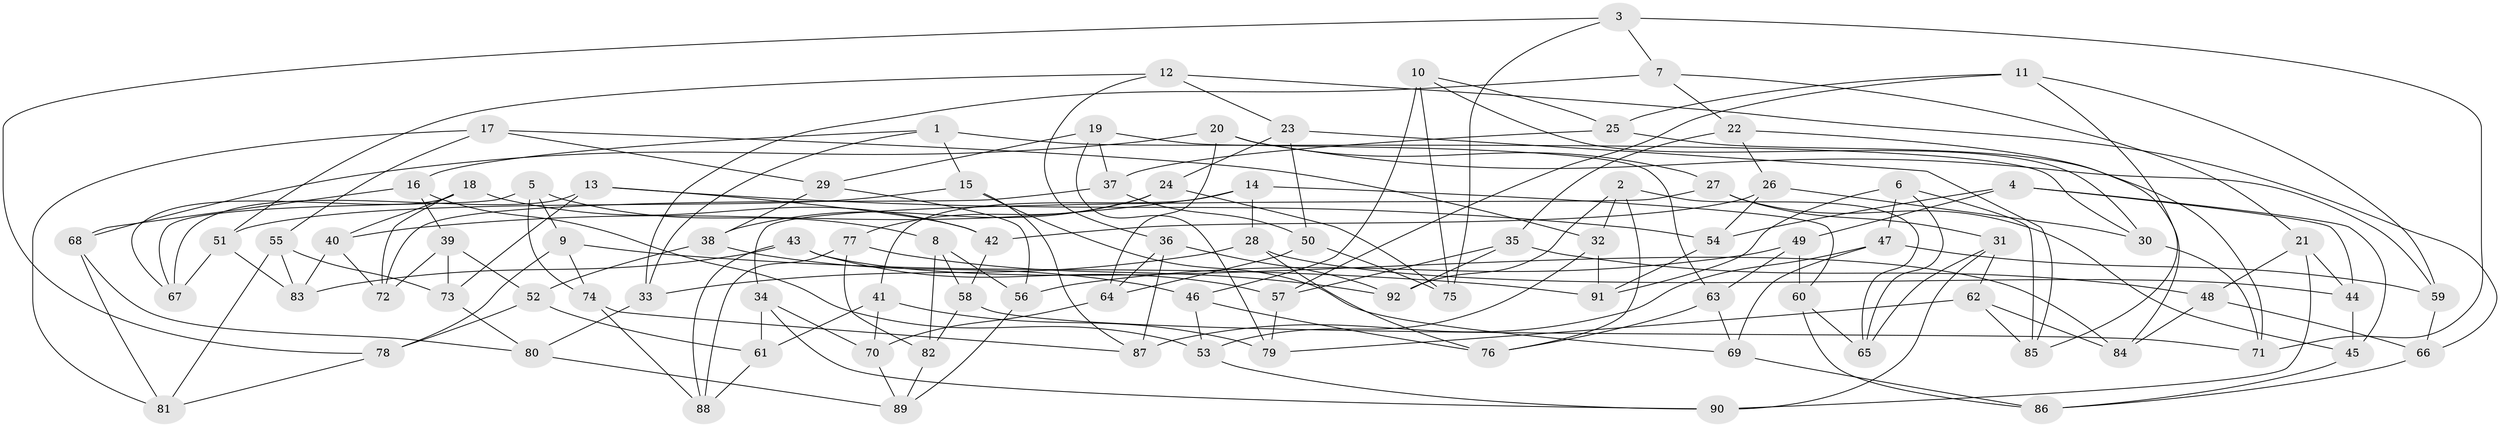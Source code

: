 // coarse degree distribution, {11: 0.01818181818181818, 4: 0.5454545454545454, 6: 0.2909090909090909, 9: 0.01818181818181818, 14: 0.01818181818181818, 5: 0.03636363636363636, 8: 0.03636363636363636, 7: 0.01818181818181818, 3: 0.01818181818181818}
// Generated by graph-tools (version 1.1) at 2025/21/03/04/25 18:21:02]
// undirected, 92 vertices, 184 edges
graph export_dot {
graph [start="1"]
  node [color=gray90,style=filled];
  1;
  2;
  3;
  4;
  5;
  6;
  7;
  8;
  9;
  10;
  11;
  12;
  13;
  14;
  15;
  16;
  17;
  18;
  19;
  20;
  21;
  22;
  23;
  24;
  25;
  26;
  27;
  28;
  29;
  30;
  31;
  32;
  33;
  34;
  35;
  36;
  37;
  38;
  39;
  40;
  41;
  42;
  43;
  44;
  45;
  46;
  47;
  48;
  49;
  50;
  51;
  52;
  53;
  54;
  55;
  56;
  57;
  58;
  59;
  60;
  61;
  62;
  63;
  64;
  65;
  66;
  67;
  68;
  69;
  70;
  71;
  72;
  73;
  74;
  75;
  76;
  77;
  78;
  79;
  80;
  81;
  82;
  83;
  84;
  85;
  86;
  87;
  88;
  89;
  90;
  91;
  92;
  1 -- 33;
  1 -- 16;
  1 -- 15;
  1 -- 30;
  2 -- 76;
  2 -- 32;
  2 -- 65;
  2 -- 92;
  3 -- 78;
  3 -- 75;
  3 -- 7;
  3 -- 71;
  4 -- 49;
  4 -- 44;
  4 -- 54;
  4 -- 45;
  5 -- 8;
  5 -- 9;
  5 -- 67;
  5 -- 74;
  6 -- 85;
  6 -- 65;
  6 -- 91;
  6 -- 47;
  7 -- 33;
  7 -- 22;
  7 -- 21;
  8 -- 82;
  8 -- 58;
  8 -- 56;
  9 -- 78;
  9 -- 91;
  9 -- 74;
  10 -- 25;
  10 -- 46;
  10 -- 75;
  10 -- 30;
  11 -- 85;
  11 -- 57;
  11 -- 59;
  11 -- 25;
  12 -- 23;
  12 -- 66;
  12 -- 36;
  12 -- 51;
  13 -- 67;
  13 -- 54;
  13 -- 73;
  13 -- 42;
  14 -- 60;
  14 -- 40;
  14 -- 28;
  14 -- 41;
  15 -- 51;
  15 -- 69;
  15 -- 87;
  16 -- 68;
  16 -- 53;
  16 -- 39;
  17 -- 29;
  17 -- 32;
  17 -- 55;
  17 -- 81;
  18 -- 67;
  18 -- 40;
  18 -- 72;
  18 -- 42;
  19 -- 79;
  19 -- 37;
  19 -- 63;
  19 -- 29;
  20 -- 27;
  20 -- 64;
  20 -- 68;
  20 -- 59;
  21 -- 44;
  21 -- 48;
  21 -- 90;
  22 -- 26;
  22 -- 35;
  22 -- 84;
  23 -- 85;
  23 -- 24;
  23 -- 50;
  24 -- 38;
  24 -- 75;
  24 -- 77;
  25 -- 37;
  25 -- 71;
  26 -- 42;
  26 -- 54;
  26 -- 30;
  27 -- 31;
  27 -- 45;
  27 -- 34;
  28 -- 44;
  28 -- 33;
  28 -- 76;
  29 -- 38;
  29 -- 56;
  30 -- 71;
  31 -- 65;
  31 -- 90;
  31 -- 62;
  32 -- 53;
  32 -- 91;
  33 -- 80;
  34 -- 61;
  34 -- 70;
  34 -- 90;
  35 -- 48;
  35 -- 92;
  35 -- 57;
  36 -- 64;
  36 -- 87;
  36 -- 92;
  37 -- 72;
  37 -- 50;
  38 -- 52;
  38 -- 46;
  39 -- 72;
  39 -- 52;
  39 -- 73;
  40 -- 83;
  40 -- 72;
  41 -- 70;
  41 -- 61;
  41 -- 79;
  42 -- 58;
  43 -- 57;
  43 -- 83;
  43 -- 84;
  43 -- 88;
  44 -- 45;
  45 -- 86;
  46 -- 76;
  46 -- 53;
  47 -- 59;
  47 -- 87;
  47 -- 69;
  48 -- 84;
  48 -- 66;
  49 -- 56;
  49 -- 60;
  49 -- 63;
  50 -- 64;
  50 -- 75;
  51 -- 83;
  51 -- 67;
  52 -- 78;
  52 -- 61;
  53 -- 90;
  54 -- 91;
  55 -- 83;
  55 -- 81;
  55 -- 73;
  56 -- 89;
  57 -- 79;
  58 -- 82;
  58 -- 71;
  59 -- 66;
  60 -- 65;
  60 -- 86;
  61 -- 88;
  62 -- 84;
  62 -- 79;
  62 -- 85;
  63 -- 76;
  63 -- 69;
  64 -- 70;
  66 -- 86;
  68 -- 81;
  68 -- 80;
  69 -- 86;
  70 -- 89;
  73 -- 80;
  74 -- 87;
  74 -- 88;
  77 -- 92;
  77 -- 88;
  77 -- 82;
  78 -- 81;
  80 -- 89;
  82 -- 89;
}
